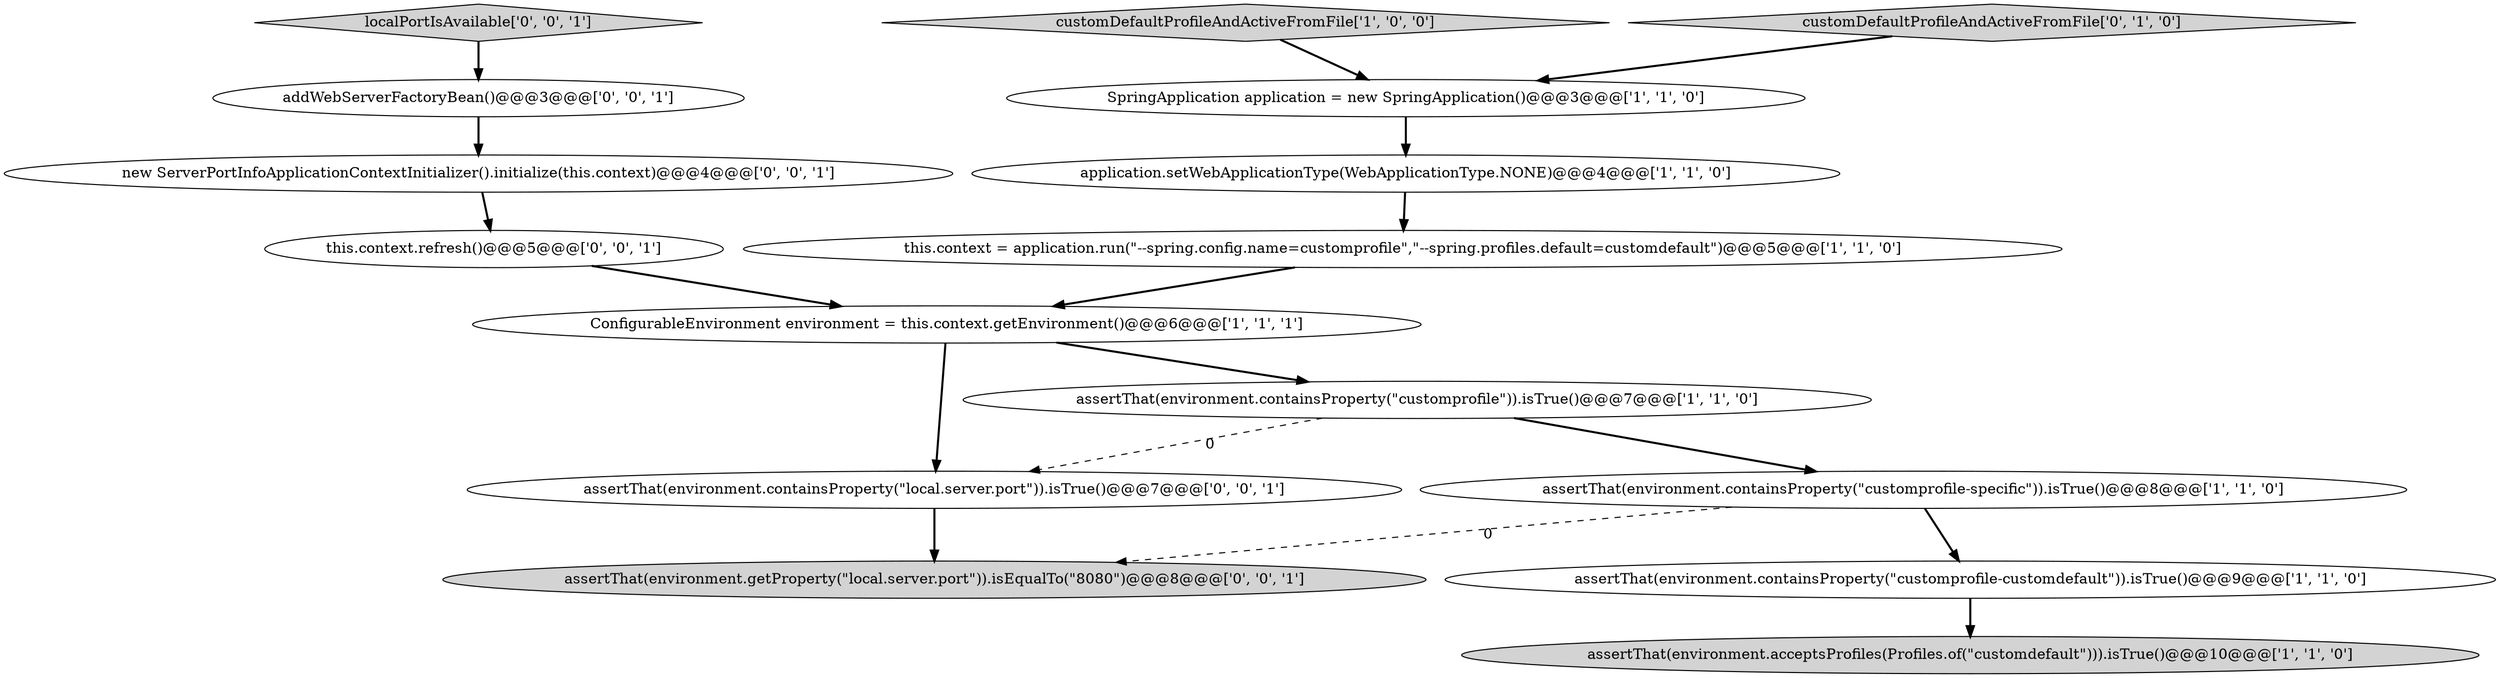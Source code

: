 digraph {
15 [style = filled, label = "localPortIsAvailable['0', '0', '1']", fillcolor = lightgray, shape = diamond image = "AAA0AAABBB3BBB"];
1 [style = filled, label = "SpringApplication application = new SpringApplication()@@@3@@@['1', '1', '0']", fillcolor = white, shape = ellipse image = "AAA0AAABBB1BBB"];
4 [style = filled, label = "application.setWebApplicationType(WebApplicationType.NONE)@@@4@@@['1', '1', '0']", fillcolor = white, shape = ellipse image = "AAA0AAABBB1BBB"];
0 [style = filled, label = "assertThat(environment.acceptsProfiles(Profiles.of(\"customdefault\"))).isTrue()@@@10@@@['1', '1', '0']", fillcolor = lightgray, shape = ellipse image = "AAA0AAABBB1BBB"];
2 [style = filled, label = "ConfigurableEnvironment environment = this.context.getEnvironment()@@@6@@@['1', '1', '1']", fillcolor = white, shape = ellipse image = "AAA0AAABBB1BBB"];
14 [style = filled, label = "assertThat(environment.containsProperty(\"local.server.port\")).isTrue()@@@7@@@['0', '0', '1']", fillcolor = white, shape = ellipse image = "AAA0AAABBB3BBB"];
8 [style = filled, label = "assertThat(environment.containsProperty(\"customprofile-specific\")).isTrue()@@@8@@@['1', '1', '0']", fillcolor = white, shape = ellipse image = "AAA0AAABBB1BBB"];
5 [style = filled, label = "customDefaultProfileAndActiveFromFile['1', '0', '0']", fillcolor = lightgray, shape = diamond image = "AAA0AAABBB1BBB"];
9 [style = filled, label = "customDefaultProfileAndActiveFromFile['0', '1', '0']", fillcolor = lightgray, shape = diamond image = "AAA0AAABBB2BBB"];
11 [style = filled, label = "new ServerPortInfoApplicationContextInitializer().initialize(this.context)@@@4@@@['0', '0', '1']", fillcolor = white, shape = ellipse image = "AAA0AAABBB3BBB"];
13 [style = filled, label = "assertThat(environment.getProperty(\"local.server.port\")).isEqualTo(\"8080\")@@@8@@@['0', '0', '1']", fillcolor = lightgray, shape = ellipse image = "AAA0AAABBB3BBB"];
7 [style = filled, label = "assertThat(environment.containsProperty(\"customprofile-customdefault\")).isTrue()@@@9@@@['1', '1', '0']", fillcolor = white, shape = ellipse image = "AAA0AAABBB1BBB"];
10 [style = filled, label = "this.context.refresh()@@@5@@@['0', '0', '1']", fillcolor = white, shape = ellipse image = "AAA0AAABBB3BBB"];
3 [style = filled, label = "this.context = application.run(\"--spring.config.name=customprofile\",\"--spring.profiles.default=customdefault\")@@@5@@@['1', '1', '0']", fillcolor = white, shape = ellipse image = "AAA0AAABBB1BBB"];
12 [style = filled, label = "addWebServerFactoryBean()@@@3@@@['0', '0', '1']", fillcolor = white, shape = ellipse image = "AAA0AAABBB3BBB"];
6 [style = filled, label = "assertThat(environment.containsProperty(\"customprofile\")).isTrue()@@@7@@@['1', '1', '0']", fillcolor = white, shape = ellipse image = "AAA0AAABBB1BBB"];
8->7 [style = bold, label=""];
4->3 [style = bold, label=""];
5->1 [style = bold, label=""];
1->4 [style = bold, label=""];
10->2 [style = bold, label=""];
7->0 [style = bold, label=""];
15->12 [style = bold, label=""];
14->13 [style = bold, label=""];
3->2 [style = bold, label=""];
9->1 [style = bold, label=""];
6->14 [style = dashed, label="0"];
11->10 [style = bold, label=""];
2->6 [style = bold, label=""];
2->14 [style = bold, label=""];
6->8 [style = bold, label=""];
8->13 [style = dashed, label="0"];
12->11 [style = bold, label=""];
}
